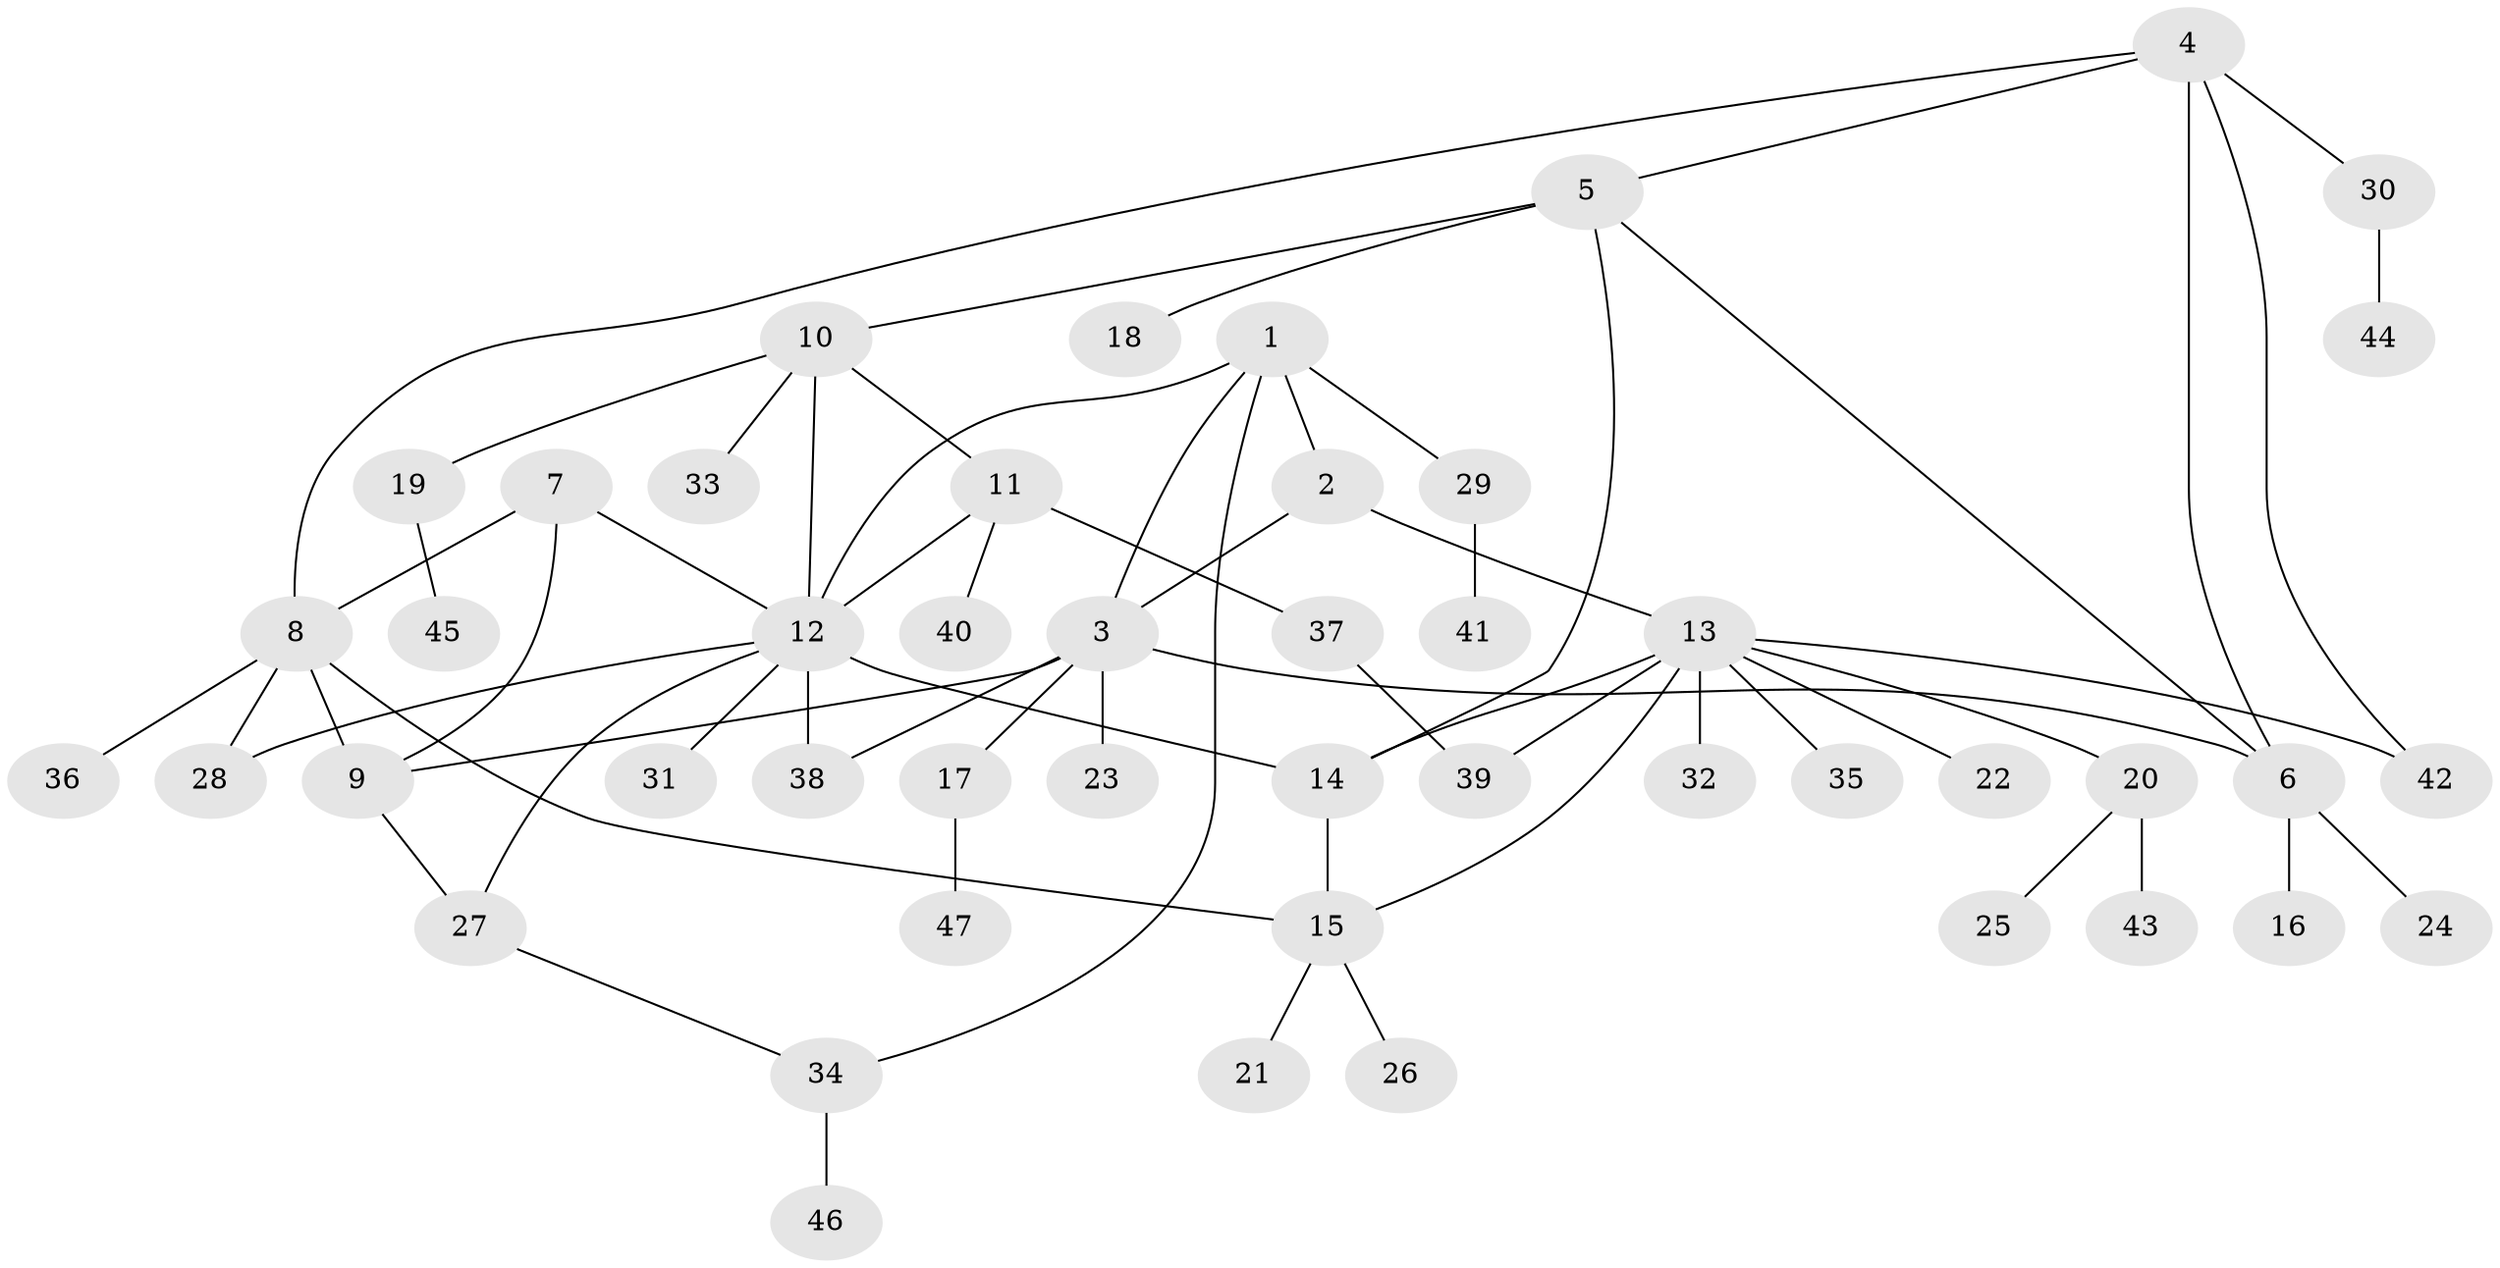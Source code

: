 // original degree distribution, {6: 0.07692307692307693, 3: 0.09230769230769231, 8: 0.015384615384615385, 5: 0.046153846153846156, 7: 0.015384615384615385, 10: 0.03076923076923077, 4: 0.03076923076923077, 1: 0.5230769230769231, 2: 0.16923076923076924}
// Generated by graph-tools (version 1.1) at 2025/52/03/04/25 22:52:35]
// undirected, 47 vertices, 63 edges
graph export_dot {
  node [color=gray90,style=filled];
  1;
  2;
  3;
  4;
  5;
  6;
  7;
  8;
  9;
  10;
  11;
  12;
  13;
  14;
  15;
  16;
  17;
  18;
  19;
  20;
  21;
  22;
  23;
  24;
  25;
  26;
  27;
  28;
  29;
  30;
  31;
  32;
  33;
  34;
  35;
  36;
  37;
  38;
  39;
  40;
  41;
  42;
  43;
  44;
  45;
  46;
  47;
  1 -- 2 [weight=1.0];
  1 -- 3 [weight=1.0];
  1 -- 12 [weight=1.0];
  1 -- 29 [weight=1.0];
  1 -- 34 [weight=1.0];
  2 -- 3 [weight=1.0];
  2 -- 13 [weight=1.0];
  3 -- 6 [weight=1.0];
  3 -- 9 [weight=1.0];
  3 -- 17 [weight=1.0];
  3 -- 23 [weight=1.0];
  3 -- 38 [weight=1.0];
  4 -- 5 [weight=1.0];
  4 -- 6 [weight=1.0];
  4 -- 8 [weight=1.0];
  4 -- 30 [weight=1.0];
  4 -- 42 [weight=1.0];
  5 -- 6 [weight=1.0];
  5 -- 10 [weight=1.0];
  5 -- 14 [weight=1.0];
  5 -- 18 [weight=1.0];
  6 -- 16 [weight=1.0];
  6 -- 24 [weight=1.0];
  7 -- 8 [weight=1.0];
  7 -- 9 [weight=1.0];
  7 -- 12 [weight=1.0];
  8 -- 9 [weight=1.0];
  8 -- 15 [weight=1.0];
  8 -- 28 [weight=1.0];
  8 -- 36 [weight=1.0];
  9 -- 27 [weight=1.0];
  10 -- 11 [weight=1.0];
  10 -- 12 [weight=1.0];
  10 -- 19 [weight=1.0];
  10 -- 33 [weight=1.0];
  11 -- 12 [weight=1.0];
  11 -- 37 [weight=1.0];
  11 -- 40 [weight=1.0];
  12 -- 14 [weight=1.0];
  12 -- 27 [weight=1.0];
  12 -- 28 [weight=1.0];
  12 -- 31 [weight=1.0];
  12 -- 38 [weight=1.0];
  13 -- 14 [weight=1.0];
  13 -- 15 [weight=1.0];
  13 -- 20 [weight=1.0];
  13 -- 22 [weight=1.0];
  13 -- 32 [weight=1.0];
  13 -- 35 [weight=1.0];
  13 -- 39 [weight=1.0];
  13 -- 42 [weight=1.0];
  14 -- 15 [weight=1.0];
  15 -- 21 [weight=1.0];
  15 -- 26 [weight=1.0];
  17 -- 47 [weight=1.0];
  19 -- 45 [weight=1.0];
  20 -- 25 [weight=1.0];
  20 -- 43 [weight=1.0];
  27 -- 34 [weight=1.0];
  29 -- 41 [weight=1.0];
  30 -- 44 [weight=1.0];
  34 -- 46 [weight=1.0];
  37 -- 39 [weight=1.0];
}
